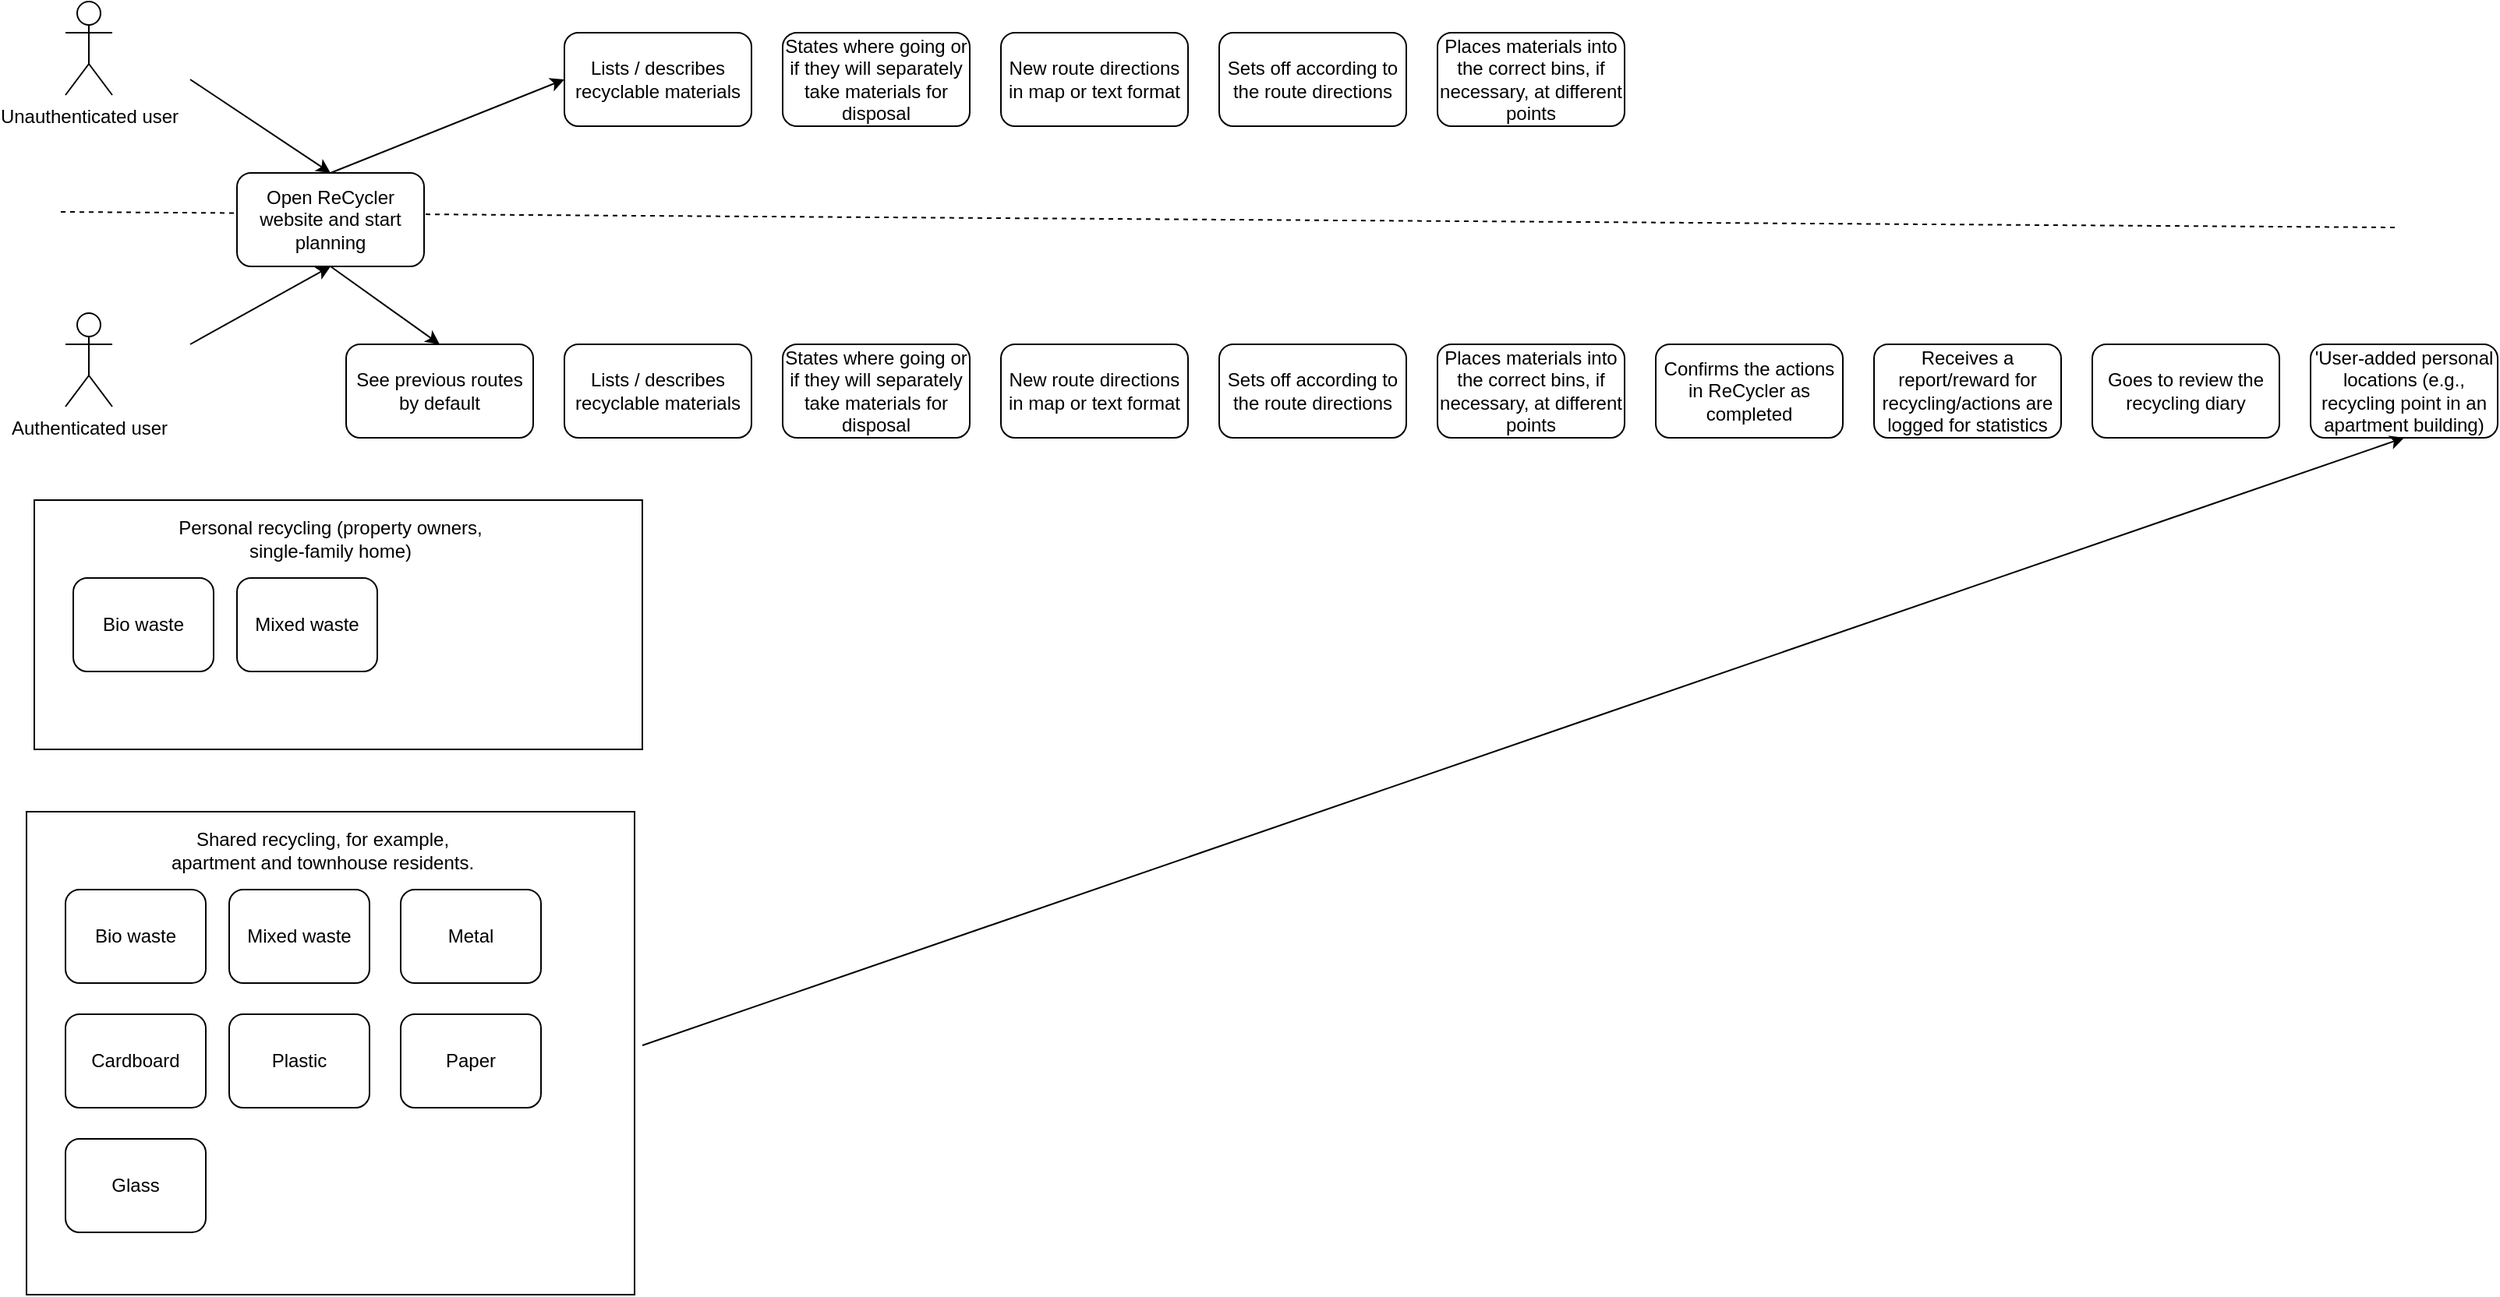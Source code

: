 <mxfile version="22.1.16" type="github">
  <diagram name="Page-1" id="KqT4ygK-pLhFqNeephAf">
    <mxGraphModel dx="1710" dy="1018" grid="1" gridSize="10" guides="1" tooltips="1" connect="1" arrows="1" fold="1" page="1" pageScale="1" pageWidth="1654" pageHeight="1169" math="0" shadow="0">
      <root>
        <mxCell id="0" />
        <mxCell id="1" parent="0" />
        <mxCell id="ee45y4G0gzjRnPrVUwhJ-45" value="" style="rounded=0;whiteSpace=wrap;html=1;" vertex="1" parent="1">
          <mxGeometry x="55" y="600" width="390" height="310" as="geometry" />
        </mxCell>
        <mxCell id="ee45y4G0gzjRnPrVUwhJ-22" value="" style="endArrow=none;dashed=1;html=1;rounded=0;" edge="1" parent="1">
          <mxGeometry width="50" height="50" relative="1" as="geometry">
            <mxPoint x="77" y="215" as="sourcePoint" />
            <mxPoint x="1577" y="225" as="targetPoint" />
          </mxGeometry>
        </mxCell>
        <mxCell id="ee45y4G0gzjRnPrVUwhJ-1" value="Unauthenticated user" style="shape=umlActor;verticalLabelPosition=bottom;verticalAlign=top;html=1;outlineConnect=0;" vertex="1" parent="1">
          <mxGeometry x="80" y="80" width="30" height="60" as="geometry" />
        </mxCell>
        <mxCell id="ee45y4G0gzjRnPrVUwhJ-2" value="Authenticated user" style="shape=umlActor;verticalLabelPosition=bottom;verticalAlign=top;html=1;outlineConnect=0;" vertex="1" parent="1">
          <mxGeometry x="80" y="280" width="30" height="60" as="geometry" />
        </mxCell>
        <mxCell id="ee45y4G0gzjRnPrVUwhJ-5" value="Open ReCycler website and start planning" style="rounded=1;whiteSpace=wrap;html=1;" vertex="1" parent="1">
          <mxGeometry x="190" y="190" width="120" height="60" as="geometry" />
        </mxCell>
        <mxCell id="ee45y4G0gzjRnPrVUwhJ-7" value="See previous routes by default" style="rounded=1;whiteSpace=wrap;html=1;" vertex="1" parent="1">
          <mxGeometry x="260" y="300" width="120" height="60" as="geometry" />
        </mxCell>
        <mxCell id="ee45y4G0gzjRnPrVUwhJ-9" value="Lists / describes recyclable materials" style="rounded=1;whiteSpace=wrap;html=1;" vertex="1" parent="1">
          <mxGeometry x="400" y="300" width="120" height="60" as="geometry" />
        </mxCell>
        <mxCell id="ee45y4G0gzjRnPrVUwhJ-10" value="Lists / describes recyclable materials" style="rounded=1;whiteSpace=wrap;html=1;" vertex="1" parent="1">
          <mxGeometry x="400" y="100" width="120" height="60" as="geometry" />
        </mxCell>
        <mxCell id="ee45y4G0gzjRnPrVUwhJ-12" value="States where going or if they will separately take materials for disposal" style="rounded=1;whiteSpace=wrap;html=1;" vertex="1" parent="1">
          <mxGeometry x="540" y="300" width="120" height="60" as="geometry" />
        </mxCell>
        <mxCell id="ee45y4G0gzjRnPrVUwhJ-13" value="States where going or if they will separately take materials for disposal" style="rounded=1;whiteSpace=wrap;html=1;" vertex="1" parent="1">
          <mxGeometry x="540" y="100" width="120" height="60" as="geometry" />
        </mxCell>
        <mxCell id="ee45y4G0gzjRnPrVUwhJ-15" value="New route directions in map or text format" style="rounded=1;whiteSpace=wrap;html=1;" vertex="1" parent="1">
          <mxGeometry x="680" y="100" width="120" height="60" as="geometry" />
        </mxCell>
        <mxCell id="ee45y4G0gzjRnPrVUwhJ-16" value="New route directions in map or text format" style="rounded=1;whiteSpace=wrap;html=1;" vertex="1" parent="1">
          <mxGeometry x="680" y="300" width="120" height="60" as="geometry" />
        </mxCell>
        <mxCell id="ee45y4G0gzjRnPrVUwhJ-17" value="Sets off according to the route directions" style="rounded=1;whiteSpace=wrap;html=1;" vertex="1" parent="1">
          <mxGeometry x="820" y="100" width="120" height="60" as="geometry" />
        </mxCell>
        <mxCell id="ee45y4G0gzjRnPrVUwhJ-18" value="Sets off according to the route directions" style="rounded=1;whiteSpace=wrap;html=1;" vertex="1" parent="1">
          <mxGeometry x="820" y="300" width="120" height="60" as="geometry" />
        </mxCell>
        <mxCell id="ee45y4G0gzjRnPrVUwhJ-20" value="Places materials into the correct bins, if necessary, at different points" style="rounded=1;whiteSpace=wrap;html=1;" vertex="1" parent="1">
          <mxGeometry x="960" y="100" width="120" height="60" as="geometry" />
        </mxCell>
        <mxCell id="ee45y4G0gzjRnPrVUwhJ-21" value="Places materials into the correct bins, if necessary, at different points" style="rounded=1;whiteSpace=wrap;html=1;" vertex="1" parent="1">
          <mxGeometry x="960" y="300" width="120" height="60" as="geometry" />
        </mxCell>
        <mxCell id="ee45y4G0gzjRnPrVUwhJ-24" value="Confirms the actions in ReCycler as completed" style="rounded=1;whiteSpace=wrap;html=1;" vertex="1" parent="1">
          <mxGeometry x="1100" y="300" width="120" height="60" as="geometry" />
        </mxCell>
        <mxCell id="ee45y4G0gzjRnPrVUwhJ-26" value="Receives a report/reward for recycling/actions are logged for statistics" style="rounded=1;whiteSpace=wrap;html=1;" vertex="1" parent="1">
          <mxGeometry x="1240" y="300" width="120" height="60" as="geometry" />
        </mxCell>
        <mxCell id="ee45y4G0gzjRnPrVUwhJ-29" value="Goes to review the recycling diary" style="rounded=1;whiteSpace=wrap;html=1;" vertex="1" parent="1">
          <mxGeometry x="1380" y="300" width="120" height="60" as="geometry" />
        </mxCell>
        <mxCell id="ee45y4G0gzjRnPrVUwhJ-30" value="&#39;User-added personal locations (e.g., recycling point in an apartment building)" style="rounded=1;whiteSpace=wrap;html=1;" vertex="1" parent="1">
          <mxGeometry x="1520" y="300" width="120" height="60" as="geometry" />
        </mxCell>
        <mxCell id="ee45y4G0gzjRnPrVUwhJ-34" value="" style="endArrow=classic;html=1;rounded=0;entryX=0.5;entryY=0;entryDx=0;entryDy=0;" edge="1" parent="1" target="ee45y4G0gzjRnPrVUwhJ-5">
          <mxGeometry width="50" height="50" relative="1" as="geometry">
            <mxPoint x="160" y="130" as="sourcePoint" />
            <mxPoint x="950" y="440" as="targetPoint" />
          </mxGeometry>
        </mxCell>
        <mxCell id="ee45y4G0gzjRnPrVUwhJ-35" value="" style="endArrow=classic;html=1;rounded=0;entryX=0.5;entryY=1;entryDx=0;entryDy=0;" edge="1" parent="1" target="ee45y4G0gzjRnPrVUwhJ-5">
          <mxGeometry width="50" height="50" relative="1" as="geometry">
            <mxPoint x="160" y="300" as="sourcePoint" />
            <mxPoint x="260" y="200" as="targetPoint" />
          </mxGeometry>
        </mxCell>
        <mxCell id="ee45y4G0gzjRnPrVUwhJ-36" value="" style="endArrow=classic;html=1;rounded=0;entryX=0;entryY=0.5;entryDx=0;entryDy=0;exitX=0.5;exitY=0;exitDx=0;exitDy=0;" edge="1" parent="1" source="ee45y4G0gzjRnPrVUwhJ-5" target="ee45y4G0gzjRnPrVUwhJ-10">
          <mxGeometry width="50" height="50" relative="1" as="geometry">
            <mxPoint x="170" y="140" as="sourcePoint" />
            <mxPoint x="260" y="200" as="targetPoint" />
          </mxGeometry>
        </mxCell>
        <mxCell id="ee45y4G0gzjRnPrVUwhJ-37" value="" style="endArrow=classic;html=1;rounded=0;entryX=0.5;entryY=0;entryDx=0;entryDy=0;exitX=0.5;exitY=1;exitDx=0;exitDy=0;" edge="1" parent="1" source="ee45y4G0gzjRnPrVUwhJ-5" target="ee45y4G0gzjRnPrVUwhJ-7">
          <mxGeometry width="50" height="50" relative="1" as="geometry">
            <mxPoint x="320" y="230" as="sourcePoint" />
            <mxPoint x="410" y="140" as="targetPoint" />
          </mxGeometry>
        </mxCell>
        <mxCell id="ee45y4G0gzjRnPrVUwhJ-38" value="Bio waste" style="rounded=1;whiteSpace=wrap;html=1;" vertex="1" parent="1">
          <mxGeometry x="80" y="650" width="90" height="60" as="geometry" />
        </mxCell>
        <mxCell id="ee45y4G0gzjRnPrVUwhJ-39" value="Mixed waste" style="rounded=1;whiteSpace=wrap;html=1;" vertex="1" parent="1">
          <mxGeometry x="185" y="650" width="90" height="60" as="geometry" />
        </mxCell>
        <mxCell id="ee45y4G0gzjRnPrVUwhJ-42" value="Cardboard" style="rounded=1;whiteSpace=wrap;html=1;" vertex="1" parent="1">
          <mxGeometry x="80" y="730" width="90" height="60" as="geometry" />
        </mxCell>
        <mxCell id="ee45y4G0gzjRnPrVUwhJ-43" value="Metal" style="rounded=1;whiteSpace=wrap;html=1;" vertex="1" parent="1">
          <mxGeometry x="295" y="650" width="90" height="60" as="geometry" />
        </mxCell>
        <mxCell id="ee45y4G0gzjRnPrVUwhJ-44" value="Plastic" style="rounded=1;whiteSpace=wrap;html=1;" vertex="1" parent="1">
          <mxGeometry x="185" y="730" width="90" height="60" as="geometry" />
        </mxCell>
        <mxCell id="ee45y4G0gzjRnPrVUwhJ-46" value="Shared recycling, for example, apartment and townhouse residents." style="text;html=1;strokeColor=none;fillColor=none;align=center;verticalAlign=middle;whiteSpace=wrap;rounded=0;" vertex="1" parent="1">
          <mxGeometry x="135" y="610" width="220" height="30" as="geometry" />
        </mxCell>
        <mxCell id="ee45y4G0gzjRnPrVUwhJ-47" value="Paper" style="rounded=1;whiteSpace=wrap;html=1;" vertex="1" parent="1">
          <mxGeometry x="295" y="730" width="90" height="60" as="geometry" />
        </mxCell>
        <mxCell id="ee45y4G0gzjRnPrVUwhJ-48" value="Glass" style="rounded=1;whiteSpace=wrap;html=1;" vertex="1" parent="1">
          <mxGeometry x="80" y="810" width="90" height="60" as="geometry" />
        </mxCell>
        <mxCell id="ee45y4G0gzjRnPrVUwhJ-50" value="" style="rounded=0;whiteSpace=wrap;html=1;" vertex="1" parent="1">
          <mxGeometry x="60" y="400" width="390" height="160" as="geometry" />
        </mxCell>
        <mxCell id="ee45y4G0gzjRnPrVUwhJ-51" value="Bio waste" style="rounded=1;whiteSpace=wrap;html=1;" vertex="1" parent="1">
          <mxGeometry x="85" y="450" width="90" height="60" as="geometry" />
        </mxCell>
        <mxCell id="ee45y4G0gzjRnPrVUwhJ-52" value="Mixed waste" style="rounded=1;whiteSpace=wrap;html=1;" vertex="1" parent="1">
          <mxGeometry x="190" y="450" width="90" height="60" as="geometry" />
        </mxCell>
        <mxCell id="ee45y4G0gzjRnPrVUwhJ-56" value="Personal recycling (property owners, single-family home)" style="text;html=1;strokeColor=none;fillColor=none;align=center;verticalAlign=middle;whiteSpace=wrap;rounded=0;" vertex="1" parent="1">
          <mxGeometry x="140" y="410" width="220" height="30" as="geometry" />
        </mxCell>
        <mxCell id="ee45y4G0gzjRnPrVUwhJ-59" value="" style="endArrow=classic;html=1;rounded=0;entryX=0.5;entryY=1;entryDx=0;entryDy=0;" edge="1" parent="1" target="ee45y4G0gzjRnPrVUwhJ-30">
          <mxGeometry width="50" height="50" relative="1" as="geometry">
            <mxPoint x="450" y="750" as="sourcePoint" />
            <mxPoint x="810" y="780" as="targetPoint" />
          </mxGeometry>
        </mxCell>
      </root>
    </mxGraphModel>
  </diagram>
</mxfile>
